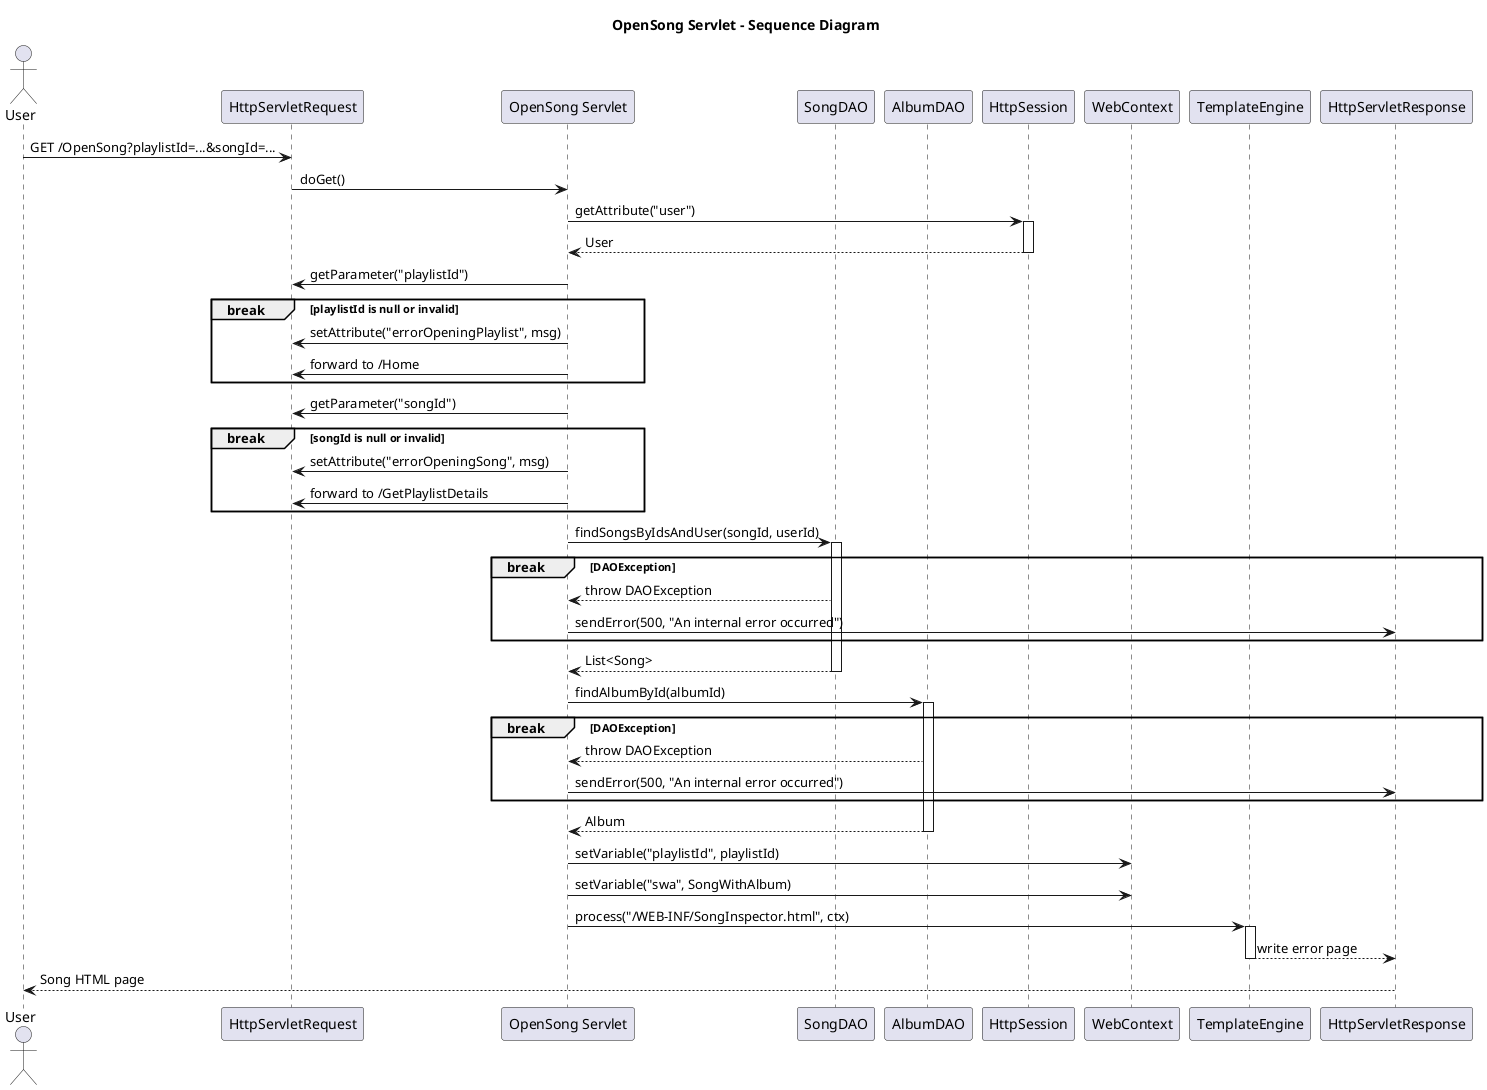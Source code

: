 @startuml
title OpenSong Servlet - Sequence Diagram

actor User

participant "HttpServletRequest" as Request
participant "OpenSong Servlet" as Servlet
participant "SongDAO" as SongDAO
participant "AlbumDAO" as AlbumDAO
participant "HttpSession" as Session
participant "WebContext" as Ctx
participant "TemplateEngine" as Template
participant "HttpServletResponse" as Response


User -> Request : GET /OpenSong?playlistId=...&songId=...
Request -> Servlet : doGet()

Servlet -> Session : getAttribute("user")
activate Session
Session --> Servlet : User
deactivate Session

Servlet -> Request : getParameter("playlistId")
break playlistId is null or invalid
    Servlet -> Request : setAttribute("errorOpeningPlaylist", msg)
    Servlet -> Request : forward to /Home
end

Servlet -> Request : getParameter("songId")
break songId is null or invalid
    Servlet -> Request : setAttribute("errorOpeningSong", msg)
    Servlet -> Request : forward to /GetPlaylistDetails
end

Servlet -> SongDAO : findSongsByIdsAndUser(songId, userId)
activate SongDAO

break DAOException
    SongDAO --> Servlet : throw DAOException
    Servlet -> Response : sendError(500, "An internal error occurred")
end
SongDAO --> Servlet : List<Song>
deactivate SongDAO

Servlet -> AlbumDAO : findAlbumById(albumId)
activate AlbumDAO
break DAOException
    AlbumDAO --> Servlet : throw DAOException
    Servlet -> Response : sendError(500, "An internal error occurred")
end
AlbumDAO --> Servlet : Album
deactivate AlbumDAO

Servlet -> Ctx : setVariable("playlistId", playlistId)
Servlet -> Ctx : setVariable("swa", SongWithAlbum)

Servlet -> Template : process("/WEB-INF/SongInspector.html", ctx)
activate Template

Template --> Response : write error page
deactivate Template

Response --> User : Song HTML page


@enduml